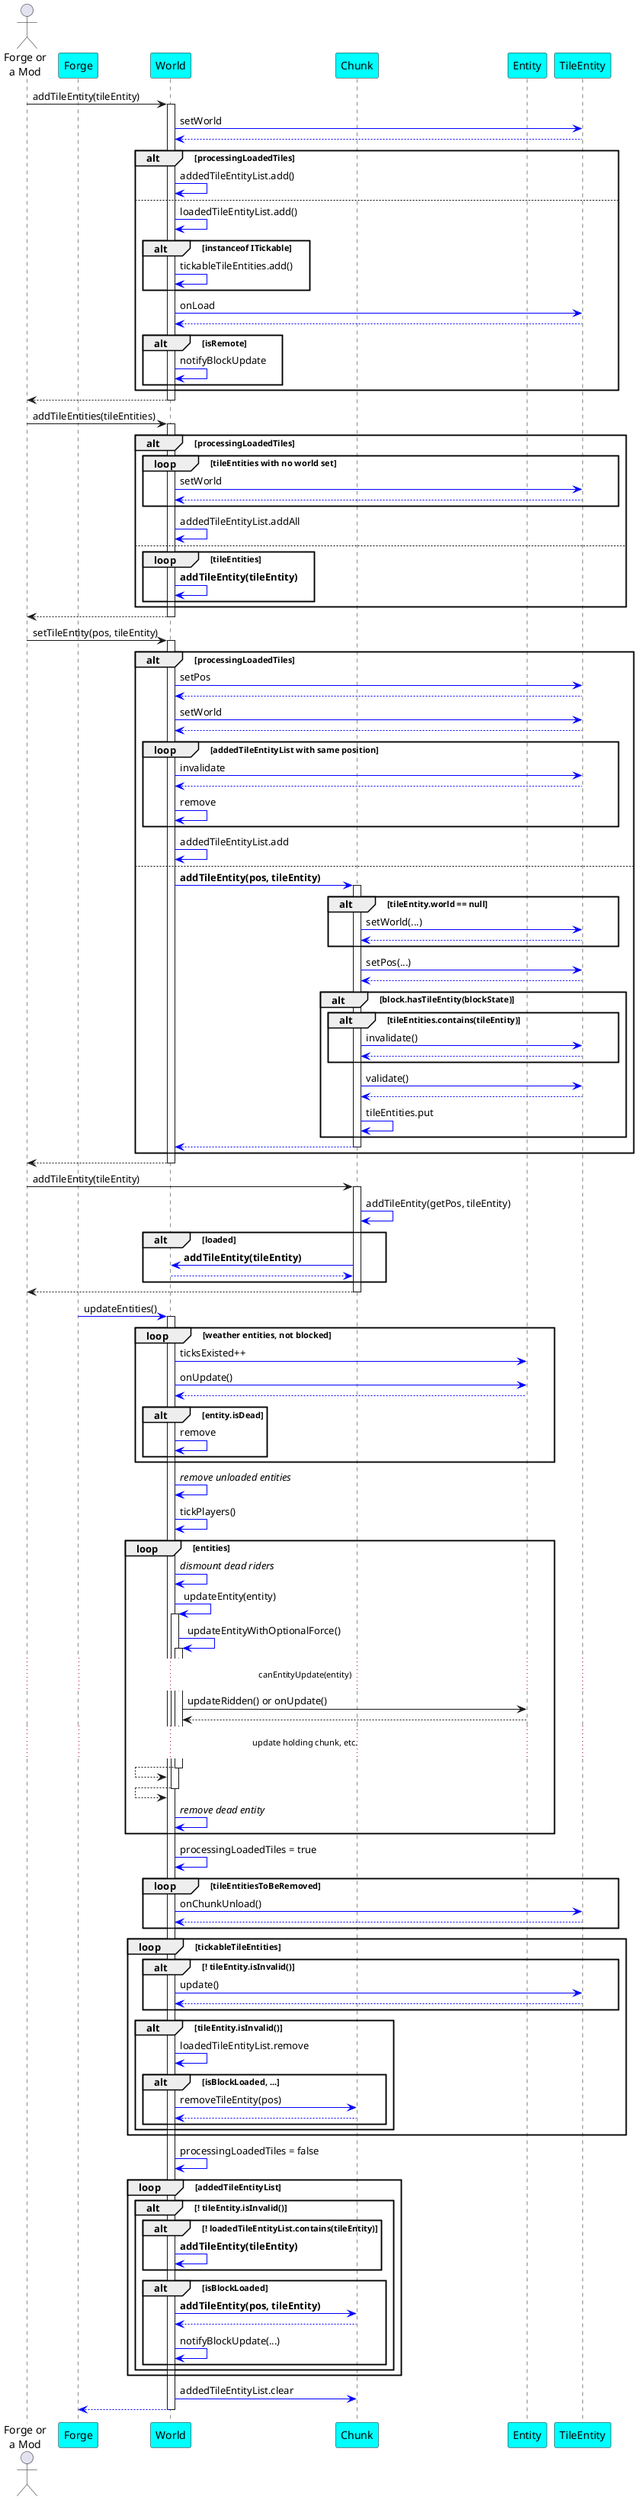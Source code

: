@startuml
actor "Forge or\na Mod" as anyMod
participant Forge #cyan
participant World #cyan
participant Chunk #cyan
participant Entity #cyan
participant TileEntity #cyan
'participant WarpDrive

anyMod -> World: addTileEntity(tileEntity)
activate World
World -[#blue]> TileEntity: setWorld
World <-[#blue]- TileEntity
alt processingLoadedTiles
    World -[#blue]> World: addedTileEntityList.add()
else
    World -[#blue]> World: loadedTileEntityList.add()
    alt instanceof ITickable
    World -[#blue]> World: tickableTileEntities.add()
    end
    World -[#blue]> TileEntity: onLoad
    World <-[#blue]- TileEntity
    alt isRemote
        World -[#blue]> World: notifyBlockUpdate
    end
end
anyMod <-- World
deactivate World

anyMod -> World: addTileEntities(tileEntities)
activate World
alt processingLoadedTiles
    loop tileEntities with no world set
        World -[#blue]> TileEntity: setWorld
        World <-[#blue]- TileEntity
    end
    World -[#blue]> World: addedTileEntityList.addAll
else
    loop tileEntities
        World -[#blue]> World: <b>addTileEntity(tileEntity)
    end
end
anyMod <-- World
deactivate World

anyMod -> World: setTileEntity(pos, tileEntity)
activate World
alt processingLoadedTiles
    World -[#blue]> TileEntity: setPos
    World <-[#blue]- TileEntity
    World -[#blue]> TileEntity: setWorld
    World <-[#blue]- TileEntity
    loop addedTileEntityList with same position
        World -[#blue]> TileEntity: invalidate
        World <-[#blue]- TileEntity
        World -[#blue]> World: remove
    end
    World -[#blue]> World: addedTileEntityList.add
else
    World -[#blue]> Chunk: <b>addTileEntity(pos, tileEntity)
    activate Chunk
        alt tileEntity.world == null
            Chunk -[#blue]> TileEntity: setWorld(...)
            Chunk <-[#blue]- TileEntity
        end
        Chunk -[#blue]> TileEntity: setPos(...)
        Chunk <-[#blue]- TileEntity

        alt block.hasTileEntity(blockState)
            alt tileEntities.contains(tileEntity)
                Chunk -[#blue]> TileEntity: invalidate()
                Chunk <-[#blue]- TileEntity
            end
            Chunk -[#blue]> TileEntity: validate()
            Chunk <-[#blue]- TileEntity
            Chunk -[#blue]> Chunk: tileEntities.put
        end
    World <-[#blue]- Chunk
    deactivate Chunk
end
anyMod <-- World
deactivate World

anyMod -> Chunk: addTileEntity(tileEntity)
activate Chunk
Chunk -[#blue]> Chunk: addTileEntity(getPos, tileEntity)
alt loaded
    Chunk -[#blue]> World: <b>addTileEntity(tileEntity)
    Chunk <-[#blue]- World
end
anyMod <-- Chunk
deactivate Chunk

Forge -[#blue]> World: updateEntities()
activate World

loop weather entities, not blocked
    World -[#blue]> Entity: ticksExisted++
    World -[#blue]> Entity: onUpdate()
    World <-[#blue]- Entity
    alt entity.isDead
        World -[#blue]> World: remove
    end
end

World -[#blue]> World: <I>remove unloaded entities
World -[#blue]> World: tickPlayers()
loop entities
    World -[#blue]> World: <I>dismount dead riders
    World -[#blue]> World: updateEntity(entity)
    activate World
    World -[#blue]> World: updateEntityWithOptionalForce()
    activate World
    ...canEntityUpdate(entity)...
    World -> Entity: updateRidden() or onUpdate()
    World <-- Entity
    ...update holding chunk, etc....
    World <-- World
    deactivate World
    World <-- World
    deactivate World

    World -[#blue]> World: <I>remove dead entity
end

World -[#blue]> World: processingLoadedTiles = true
loop tileEntitiesToBeRemoved
    World -[#blue]> TileEntity: onChunkUnload()
    World <-[#blue]- TileEntity
end
loop tickableTileEntities
    alt ! tileEntity.isInvalid()
        World -[#blue]> TileEntity: update()
        World <-[#blue]- TileEntity
    end
    alt tileEntity.isInvalid()
        World -[#blue]> World: loadedTileEntityList.remove
        alt isBlockLoaded, ...
            World -[#blue]> Chunk: removeTileEntity(pos)
            World <-[#blue]- Chunk
        end
    end
end
World -[#blue]> World: processingLoadedTiles = false
loop addedTileEntityList
    alt ! tileEntity.isInvalid()
        alt ! loadedTileEntityList.contains(tileEntity)
            World -[#blue]> World: <b>addTileEntity(tileEntity)
        end
        alt isBlockLoaded
            World -[#blue]> Chunk: <b>addTileEntity(pos, tileEntity)
            World <-[#blue]- Chunk
            World -[#blue]> World: notifyBlockUpdate(...)
        end
    end
end
World -[#blue]> Chunk: addedTileEntityList.clear

Forge <-[#blue]- World
deactivate World

@enduml